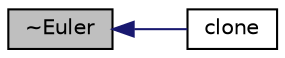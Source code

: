 digraph "~Euler"
{
  bgcolor="transparent";
  edge [fontname="Helvetica",fontsize="10",labelfontname="Helvetica",labelfontsize="10"];
  node [fontname="Helvetica",fontsize="10",shape=record];
  rankdir="LR";
  Node8 [label="~Euler",height=0.2,width=0.4,color="black", fillcolor="grey75", style="filled", fontcolor="black"];
  Node8 -> Node9 [dir="back",color="midnightblue",fontsize="10",style="solid",fontname="Helvetica"];
  Node9 [label="clone",height=0.2,width=0.4,color="black",URL="$a24969.html#a8dbc8b57589a169d5c436079b24c221b",tooltip="Construct and return clone. "];
}
